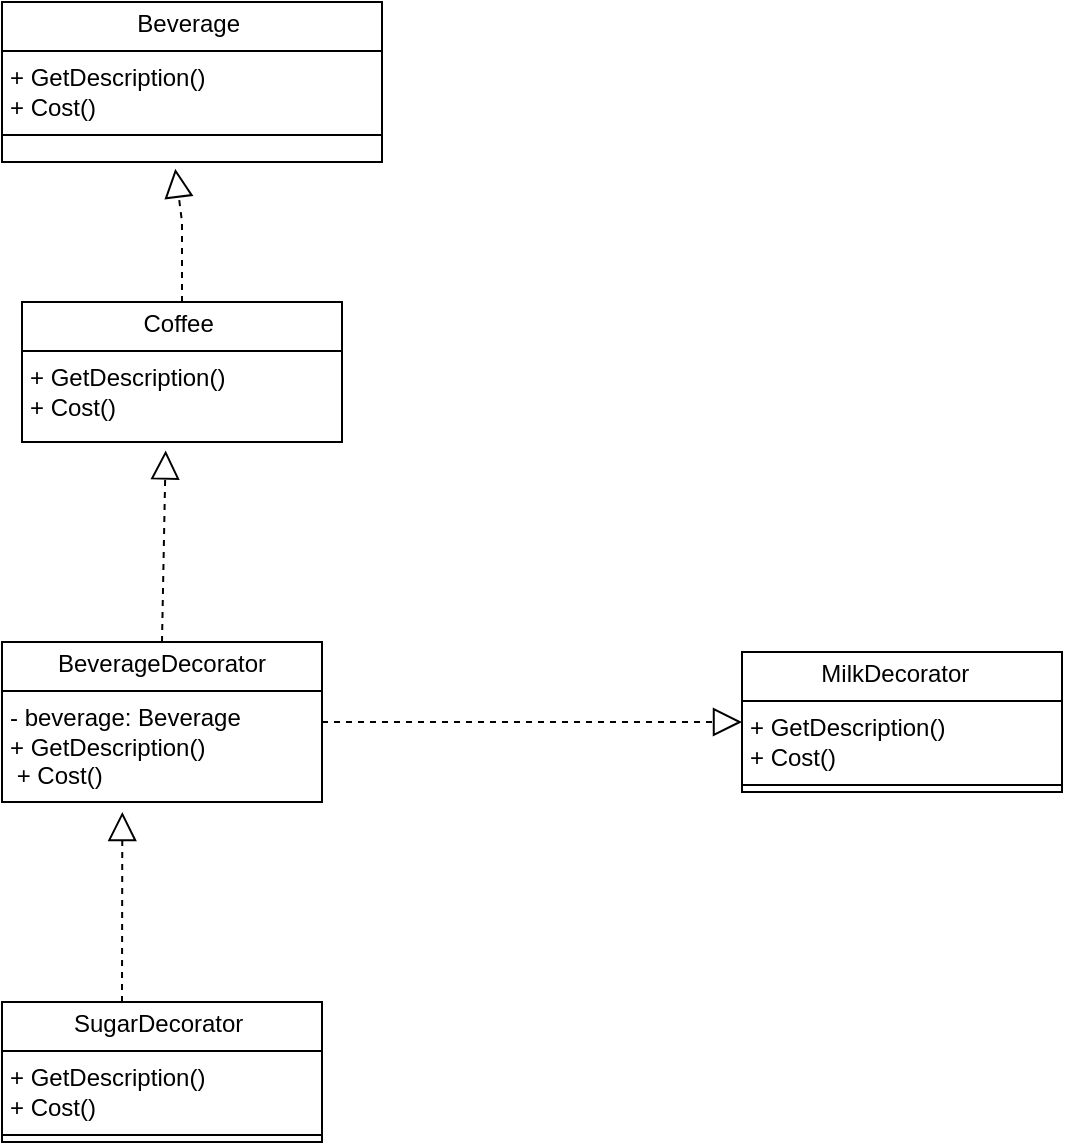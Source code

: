 <mxfile version="24.6.4" type="github">
  <diagram name="Страница — 1" id="oP3H8dHmzyhiYZ1SO8pm">
    <mxGraphModel dx="996" dy="523" grid="1" gridSize="10" guides="1" tooltips="1" connect="1" arrows="1" fold="1" page="1" pageScale="1" pageWidth="1169" pageHeight="827" math="0" shadow="0">
      <root>
        <mxCell id="0" />
        <mxCell id="1" parent="0" />
        <mxCell id="SKo9F0_56k28hMTNGBGo-40" value="" style="endArrow=block;dashed=1;endFill=0;endSize=12;html=1;rounded=0;exitX=0.5;exitY=0;exitDx=0;exitDy=0;entryX=0.456;entryY=1.042;entryDx=0;entryDy=0;entryPerimeter=0;" edge="1" parent="1" source="SKo9F0_56k28hMTNGBGo-51" target="SKo9F0_56k28hMTNGBGo-48">
          <mxGeometry width="160" relative="1" as="geometry">
            <mxPoint x="199.5" y="140" as="sourcePoint" />
            <mxPoint x="410" y="190" as="targetPoint" />
            <Array as="points">
              <mxPoint x="200" y="180" />
            </Array>
          </mxGeometry>
        </mxCell>
        <mxCell id="SKo9F0_56k28hMTNGBGo-42" value="" style="endArrow=block;dashed=1;endFill=0;endSize=12;html=1;rounded=0;exitX=0.5;exitY=0;exitDx=0;exitDy=0;entryX=0.449;entryY=1.06;entryDx=0;entryDy=0;entryPerimeter=0;" edge="1" parent="1" source="SKo9F0_56k28hMTNGBGo-52" target="SKo9F0_56k28hMTNGBGo-51">
          <mxGeometry width="160" relative="1" as="geometry">
            <mxPoint x="190" y="330" as="sourcePoint" />
            <mxPoint x="320" y="330" as="targetPoint" />
          </mxGeometry>
        </mxCell>
        <mxCell id="SKo9F0_56k28hMTNGBGo-43" value="" style="endArrow=block;dashed=1;endFill=0;endSize=12;html=1;rounded=0;entryX=0.376;entryY=1.062;entryDx=0;entryDy=0;entryPerimeter=0;" edge="1" parent="1" target="SKo9F0_56k28hMTNGBGo-52">
          <mxGeometry width="160" relative="1" as="geometry">
            <mxPoint x="170" y="570" as="sourcePoint" />
            <mxPoint x="170" y="650" as="targetPoint" />
          </mxGeometry>
        </mxCell>
        <mxCell id="SKo9F0_56k28hMTNGBGo-48" value="&lt;p style=&quot;margin:0px;margin-top:4px;text-align:center;&quot;&gt;Beverage&amp;nbsp;&lt;br&gt;&lt;/p&gt;&lt;hr size=&quot;1&quot; style=&quot;border-style:solid;&quot;&gt;&lt;p style=&quot;margin:0px;margin-left:4px;&quot;&gt;+ GetDescription()&lt;br&gt;+ Cost() &lt;/p&gt;&lt;hr size=&quot;1&quot; style=&quot;border-style:solid;&quot;&gt;&lt;p style=&quot;margin:0px;margin-left:4px;&quot;&gt;&lt;br&gt;&lt;/p&gt;" style="verticalAlign=top;align=left;overflow=fill;html=1;whiteSpace=wrap;" vertex="1" parent="1">
          <mxGeometry x="110" y="70" width="190" height="80" as="geometry" />
        </mxCell>
        <mxCell id="SKo9F0_56k28hMTNGBGo-51" value="&lt;p style=&quot;margin:0px;margin-top:4px;text-align:center;&quot;&gt;Coffee&amp;nbsp;&lt;br&gt;&lt;/p&gt;&lt;hr size=&quot;1&quot; style=&quot;border-style:solid;&quot;&gt;&lt;p style=&quot;margin:0px;margin-left:4px;&quot;&gt;+ GetDescription()&lt;/p&gt;&lt;p style=&quot;margin:0px;margin-left:4px;&quot;&gt;+ Cost()&lt;br&gt;&lt;/p&gt;&lt;p style=&quot;margin:0px;margin-left:4px;&quot;&gt;&lt;br&gt;&lt;/p&gt;" style="verticalAlign=top;align=left;overflow=fill;html=1;whiteSpace=wrap;" vertex="1" parent="1">
          <mxGeometry x="120" y="220" width="160" height="70" as="geometry" />
        </mxCell>
        <mxCell id="SKo9F0_56k28hMTNGBGo-52" value="&lt;p style=&quot;margin:0px;margin-top:4px;text-align:center;&quot;&gt;BeverageDecorator&lt;br&gt;&lt;/p&gt;&lt;hr size=&quot;1&quot; style=&quot;border-style:solid;&quot;&gt;&lt;p style=&quot;margin:0px;margin-left:4px;&quot;&gt;- beverage: Beverage&lt;/p&gt;&lt;p style=&quot;margin:0px;margin-left:4px;&quot;&gt;+ GetDescription()&lt;br&gt;&lt;/p&gt;&lt;p style=&quot;margin:0px;margin-left:4px;&quot;&gt;&amp;nbsp;+ Cost()&lt;br&gt;&lt;/p&gt;&lt;hr size=&quot;1&quot; style=&quot;border-style:solid;&quot;&gt;&lt;p style=&quot;margin:0px;margin-left:4px;&quot;&gt;&lt;br&gt;&lt;/p&gt;" style="verticalAlign=top;align=left;overflow=fill;html=1;whiteSpace=wrap;" vertex="1" parent="1">
          <mxGeometry x="110" y="390" width="160" height="80" as="geometry" />
        </mxCell>
        <mxCell id="SKo9F0_56k28hMTNGBGo-63" value="&lt;p style=&quot;margin:0px;margin-top:4px;text-align:center;&quot;&gt;SugarDecorator&amp;nbsp;&lt;br&gt;&lt;/p&gt;&lt;hr size=&quot;1&quot; style=&quot;border-style:solid;&quot;&gt;&lt;p style=&quot;margin:0px;margin-left:4px;&quot;&gt;+ GetDescription()&lt;br&gt;&lt;/p&gt;&lt;p style=&quot;margin:0px;margin-left:4px;&quot;&gt;+ Cost()&amp;nbsp;&lt;br&gt;&lt;/p&gt;&lt;hr size=&quot;1&quot; style=&quot;border-style:solid;&quot;&gt;&lt;p style=&quot;margin:0px;margin-left:4px;&quot;&gt;&lt;br&gt;&lt;/p&gt;" style="verticalAlign=top;align=left;overflow=fill;html=1;whiteSpace=wrap;" vertex="1" parent="1">
          <mxGeometry x="110" y="570" width="160" height="70" as="geometry" />
        </mxCell>
        <mxCell id="SKo9F0_56k28hMTNGBGo-64" value="&lt;p style=&quot;margin:0px;margin-top:4px;text-align:center;&quot;&gt;MilkDecorator&amp;nbsp;&amp;nbsp;&lt;br&gt;&lt;/p&gt;&lt;hr size=&quot;1&quot; style=&quot;border-style:solid;&quot;&gt;&lt;p style=&quot;margin:0px;margin-left:4px;&quot;&gt;+ GetDescription()&lt;/p&gt;&lt;p style=&quot;margin:0px;margin-left:4px;&quot;&gt;+ Cost()&amp;nbsp;&lt;br&gt;&lt;/p&gt;&lt;hr size=&quot;1&quot; style=&quot;border-style:solid;&quot;&gt;&lt;p style=&quot;margin:0px;margin-left:4px;&quot;&gt;&lt;br&gt;&lt;/p&gt;" style="verticalAlign=top;align=left;overflow=fill;html=1;whiteSpace=wrap;" vertex="1" parent="1">
          <mxGeometry x="480" y="395" width="160" height="70" as="geometry" />
        </mxCell>
        <mxCell id="SKo9F0_56k28hMTNGBGo-69" value="" style="endArrow=block;dashed=1;endFill=0;endSize=12;html=1;rounded=0;entryX=0;entryY=0.5;entryDx=0;entryDy=0;" edge="1" parent="1" target="SKo9F0_56k28hMTNGBGo-64">
          <mxGeometry width="160" relative="1" as="geometry">
            <mxPoint x="270" y="430" as="sourcePoint" />
            <mxPoint x="430" y="430" as="targetPoint" />
          </mxGeometry>
        </mxCell>
      </root>
    </mxGraphModel>
  </diagram>
</mxfile>

